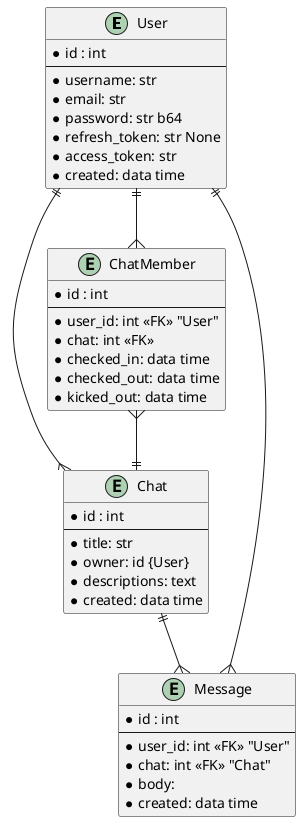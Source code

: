@startuml
entity "User"  {
  * id : int
  --
  * username: str
  * email: str
  * password: str b64
  * refresh_token: str None
  * access_token: str
  * created: data time
}

entity "Chat" {
  * id : int
  --
  * title: str
  * owner: id {User}
'  * members: List[id] {User}
'  * blacklisted: List[id] {User}
'  * left_chat: List[id] {User}
  * descriptions: text
  * created: data time
}

entity "Message" {
  * id : int
  --
  * user_id: int <<FK>> "User"
  * chat: int <<FK>> "Chat"
  * body:
  * created: data time
}

entity "ChatMember" {
  * id : int
  --
  * user_id: int <<FK>> "User"
  * chat: int <<FK>>
  * checked_in: data time
  * checked_out: data time
  * kicked_out: data time
}

User ||--{ "ChatMember"
"ChatMember" }--|| "Chat"
User ||--{ "Message"
"Chat" ||--{ "Message"
User ||--{ "Chat"
@enduml